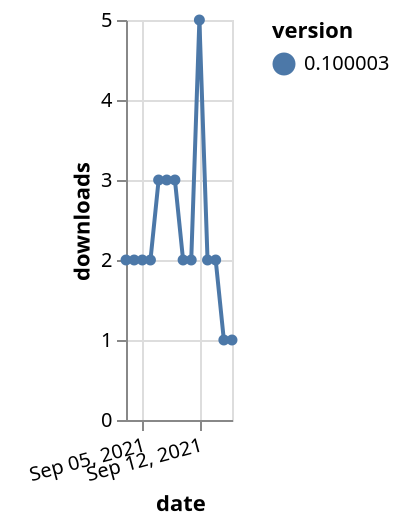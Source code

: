 {"$schema": "https://vega.github.io/schema/vega-lite/v5.json", "description": "A simple bar chart with embedded data.", "data": {"values": [{"date": "2021-09-03", "total": 2705, "delta": 2, "version": "0.100003"}, {"date": "2021-09-04", "total": 2707, "delta": 2, "version": "0.100003"}, {"date": "2021-09-05", "total": 2709, "delta": 2, "version": "0.100003"}, {"date": "2021-09-06", "total": 2711, "delta": 2, "version": "0.100003"}, {"date": "2021-09-07", "total": 2714, "delta": 3, "version": "0.100003"}, {"date": "2021-09-08", "total": 2717, "delta": 3, "version": "0.100003"}, {"date": "2021-09-09", "total": 2720, "delta": 3, "version": "0.100003"}, {"date": "2021-09-10", "total": 2722, "delta": 2, "version": "0.100003"}, {"date": "2021-09-11", "total": 2724, "delta": 2, "version": "0.100003"}, {"date": "2021-09-12", "total": 2729, "delta": 5, "version": "0.100003"}, {"date": "2021-09-13", "total": 2731, "delta": 2, "version": "0.100003"}, {"date": "2021-09-14", "total": 2733, "delta": 2, "version": "0.100003"}, {"date": "2021-09-15", "total": 2734, "delta": 1, "version": "0.100003"}, {"date": "2021-09-16", "total": 2735, "delta": 1, "version": "0.100003"}]}, "width": "container", "mark": {"type": "line", "point": {"filled": true}}, "encoding": {"x": {"field": "date", "type": "temporal", "timeUnit": "yearmonthdate", "title": "date", "axis": {"labelAngle": -15}}, "y": {"field": "delta", "type": "quantitative", "title": "downloads"}, "color": {"field": "version", "type": "nominal"}, "tooltip": {"field": "delta"}}}